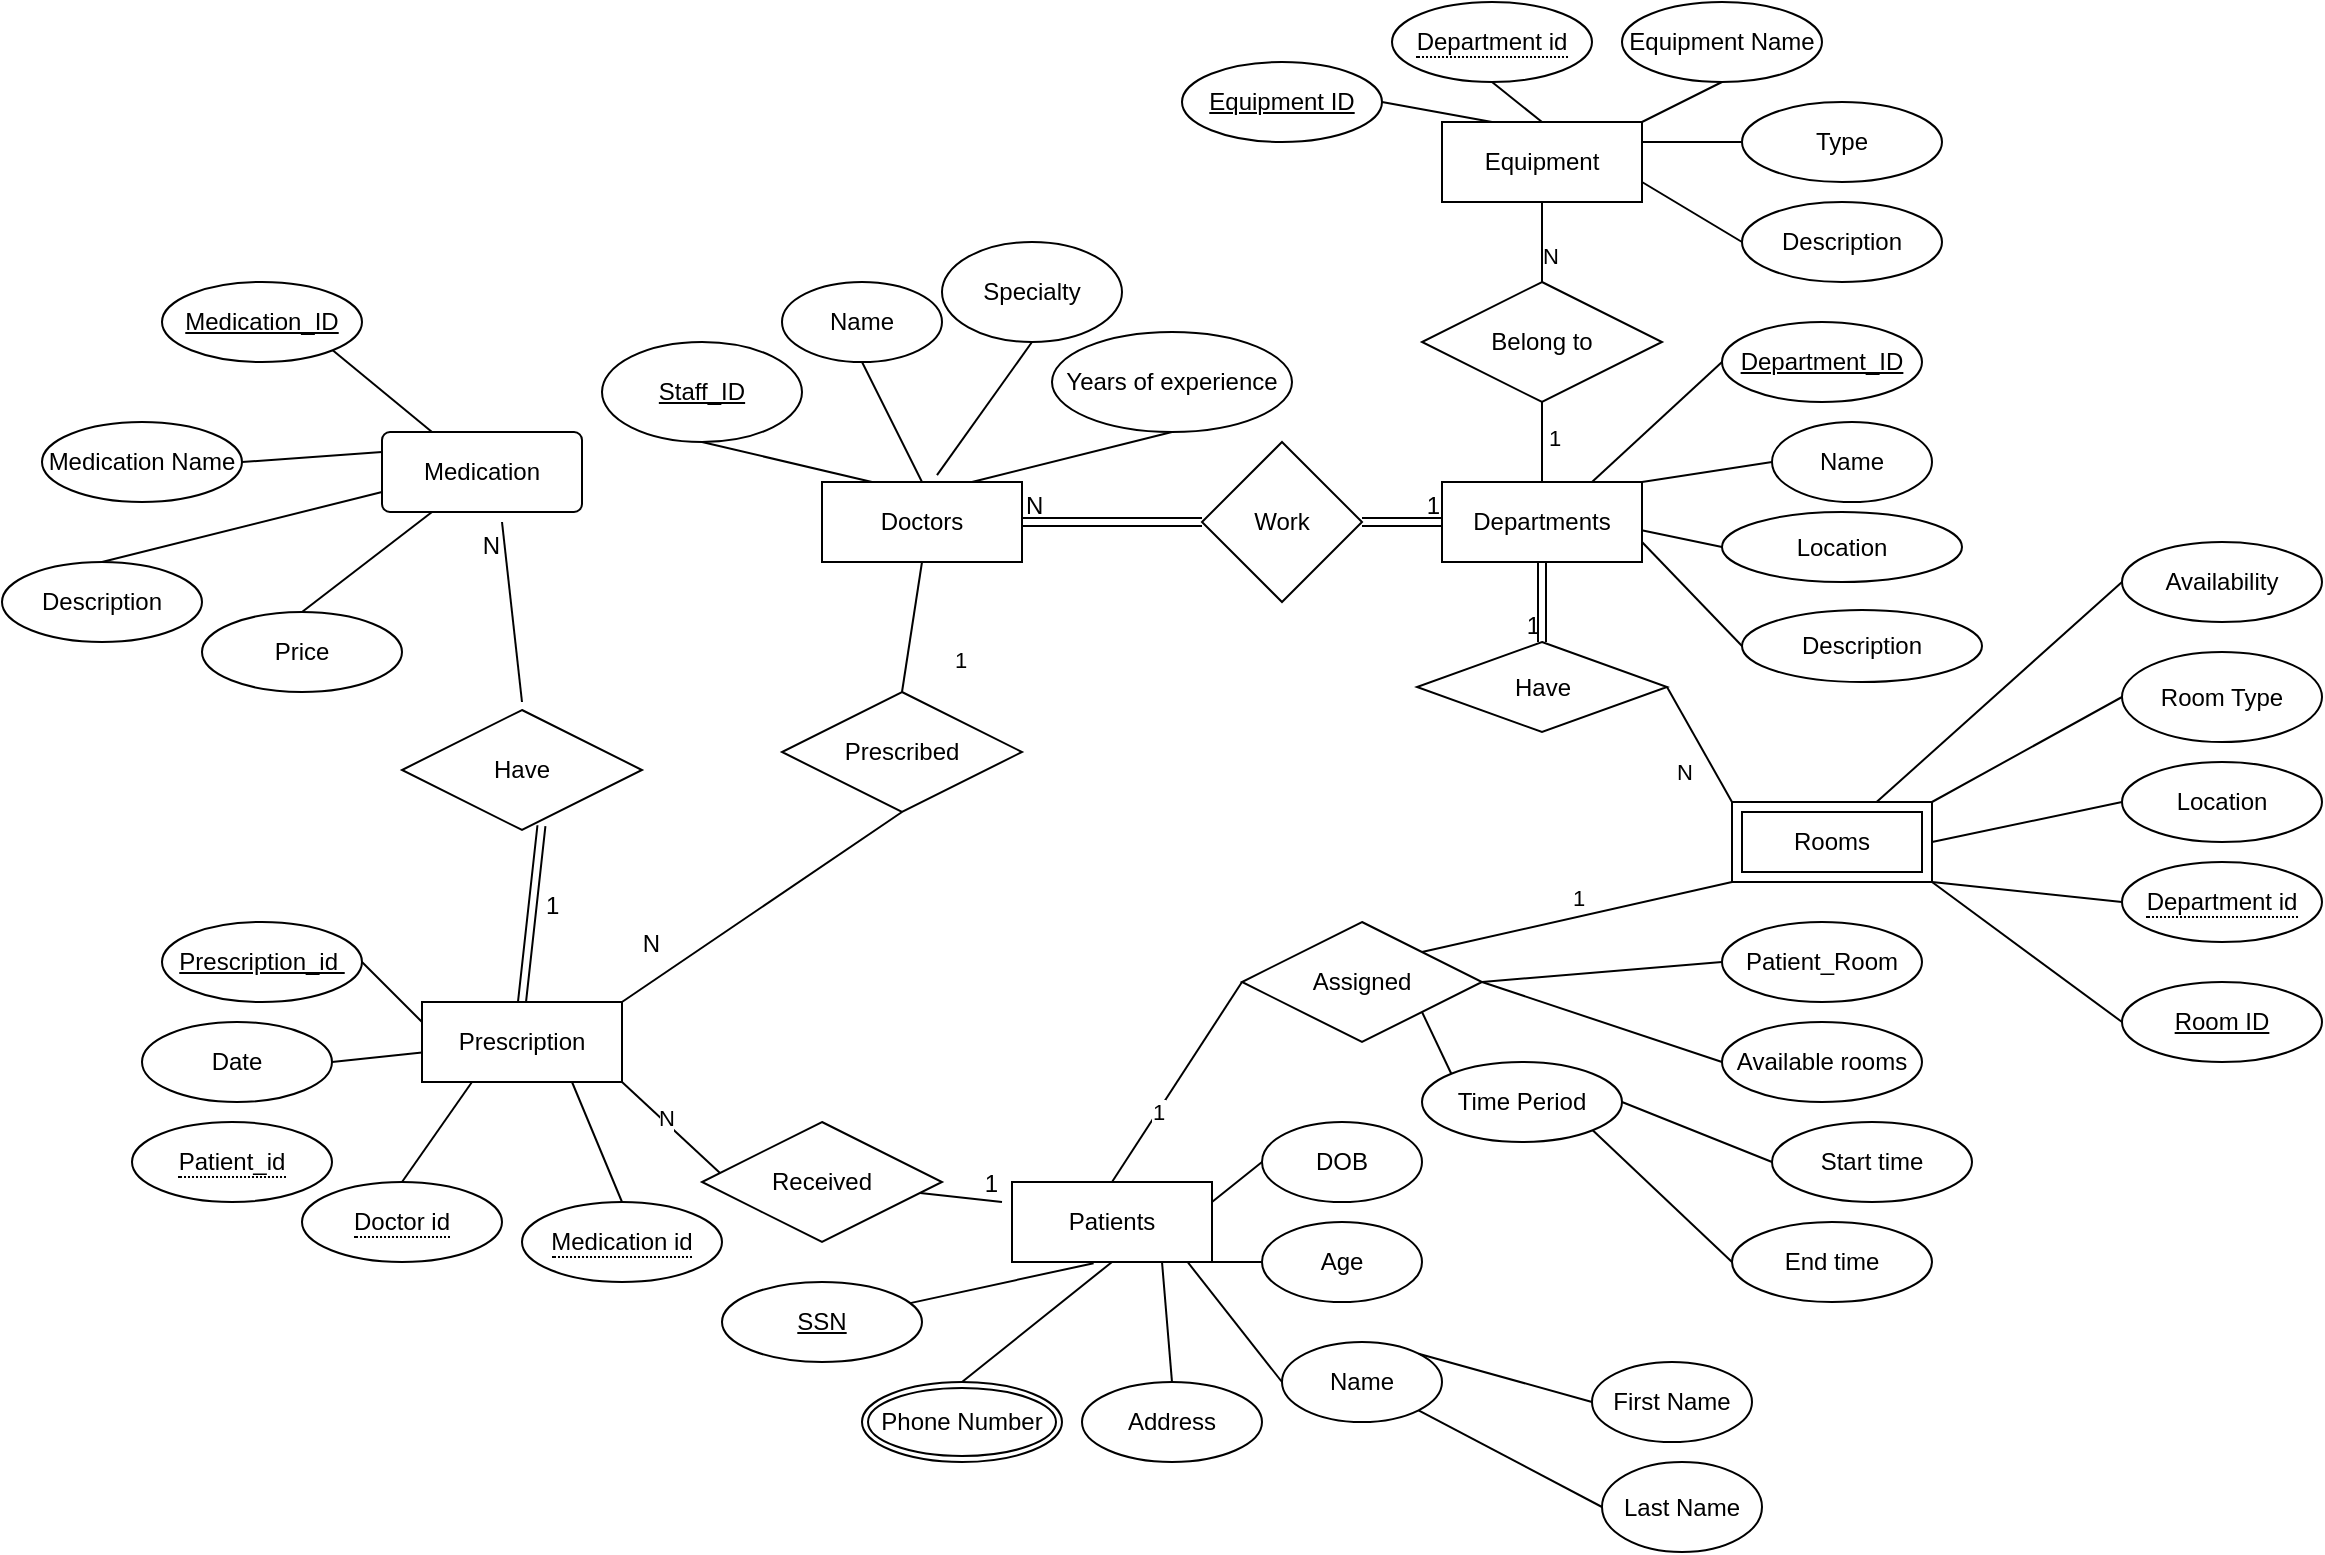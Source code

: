 <mxfile version="24.7.15">
  <diagram name="Page-1" id="lAYnDV3TWPrWhs4WG5Oa">
    <mxGraphModel dx="2280" dy="673" grid="1" gridSize="10" guides="1" tooltips="1" connect="1" arrows="1" fold="1" page="1" pageScale="1" pageWidth="1169" pageHeight="827" math="0" shadow="0">
      <root>
        <mxCell id="0" />
        <mxCell id="1" parent="0" />
        <mxCell id="o8hKFmGq3P5-GHASwoxO-2" value="&lt;u&gt;Staff_ID&lt;/u&gt;" style="ellipse;whiteSpace=wrap;html=1;" vertex="1" parent="1">
          <mxGeometry x="50" y="170" width="100" height="50" as="geometry" />
        </mxCell>
        <mxCell id="o8hKFmGq3P5-GHASwoxO-4" value="Name" style="ellipse;whiteSpace=wrap;html=1;" vertex="1" parent="1">
          <mxGeometry x="140" y="140" width="80" height="40" as="geometry" />
        </mxCell>
        <mxCell id="o8hKFmGq3P5-GHASwoxO-5" value="Specialty" style="ellipse;whiteSpace=wrap;html=1;" vertex="1" parent="1">
          <mxGeometry x="220" y="120" width="90" height="50" as="geometry" />
        </mxCell>
        <mxCell id="o8hKFmGq3P5-GHASwoxO-6" value="Years of experience" style="ellipse;whiteSpace=wrap;html=1;" vertex="1" parent="1">
          <mxGeometry x="275" y="165" width="120" height="50" as="geometry" />
        </mxCell>
        <mxCell id="o8hKFmGq3P5-GHASwoxO-11" value="" style="endArrow=none;html=1;rounded=0;exitX=0.5;exitY=1;exitDx=0;exitDy=0;entryX=0.75;entryY=0;entryDx=0;entryDy=0;" edge="1" parent="1" source="o8hKFmGq3P5-GHASwoxO-6" target="o8hKFmGq3P5-GHASwoxO-100">
          <mxGeometry width="50" height="50" relative="1" as="geometry">
            <mxPoint x="300" y="220" as="sourcePoint" />
            <mxPoint x="210" y="235" as="targetPoint" />
          </mxGeometry>
        </mxCell>
        <mxCell id="o8hKFmGq3P5-GHASwoxO-13" value="" style="endArrow=none;html=1;rounded=0;entryX=0.5;entryY=1;entryDx=0;entryDy=0;exitX=0.575;exitY=-0.086;exitDx=0;exitDy=0;exitPerimeter=0;" edge="1" parent="1" source="o8hKFmGq3P5-GHASwoxO-100" target="o8hKFmGq3P5-GHASwoxO-5">
          <mxGeometry width="50" height="50" relative="1" as="geometry">
            <mxPoint x="215" y="100" as="sourcePoint" />
            <mxPoint x="470" y="70" as="targetPoint" />
          </mxGeometry>
        </mxCell>
        <mxCell id="o8hKFmGq3P5-GHASwoxO-14" value="" style="endArrow=none;html=1;rounded=0;exitX=0.5;exitY=0;exitDx=0;exitDy=0;entryX=0.5;entryY=1;entryDx=0;entryDy=0;" edge="1" parent="1" source="o8hKFmGq3P5-GHASwoxO-100" target="o8hKFmGq3P5-GHASwoxO-4">
          <mxGeometry width="50" height="50" relative="1" as="geometry">
            <mxPoint x="310" y="190" as="sourcePoint" />
            <mxPoint x="170" y="150" as="targetPoint" />
          </mxGeometry>
        </mxCell>
        <mxCell id="o8hKFmGq3P5-GHASwoxO-15" value="" style="endArrow=none;html=1;rounded=0;entryX=0.25;entryY=0;entryDx=0;entryDy=0;exitX=0.5;exitY=1;exitDx=0;exitDy=0;" edge="1" parent="1" source="o8hKFmGq3P5-GHASwoxO-2" target="o8hKFmGq3P5-GHASwoxO-100">
          <mxGeometry width="50" height="50" relative="1" as="geometry">
            <mxPoint x="160" y="170" as="sourcePoint" />
            <mxPoint x="230" y="190" as="targetPoint" />
          </mxGeometry>
        </mxCell>
        <mxCell id="o8hKFmGq3P5-GHASwoxO-17" value="&lt;u&gt;Department_ID&lt;/u&gt;" style="ellipse;whiteSpace=wrap;html=1;" vertex="1" parent="1">
          <mxGeometry x="610" y="160" width="100" height="40" as="geometry" />
        </mxCell>
        <mxCell id="o8hKFmGq3P5-GHASwoxO-18" value="Description" style="ellipse;whiteSpace=wrap;html=1;" vertex="1" parent="1">
          <mxGeometry x="620" y="304" width="120" height="36" as="geometry" />
        </mxCell>
        <mxCell id="o8hKFmGq3P5-GHASwoxO-19" value="Location" style="ellipse;whiteSpace=wrap;html=1;" vertex="1" parent="1">
          <mxGeometry x="610" y="255" width="120" height="35" as="geometry" />
        </mxCell>
        <mxCell id="o8hKFmGq3P5-GHASwoxO-20" value="" style="endArrow=none;html=1;rounded=0;entryX=0.75;entryY=0;entryDx=0;entryDy=0;exitX=0;exitY=0.5;exitDx=0;exitDy=0;" edge="1" parent="1" source="o8hKFmGq3P5-GHASwoxO-17" target="o8hKFmGq3P5-GHASwoxO-101">
          <mxGeometry width="50" height="50" relative="1" as="geometry">
            <mxPoint x="630" y="130" as="sourcePoint" />
            <mxPoint x="550" y="220" as="targetPoint" />
          </mxGeometry>
        </mxCell>
        <mxCell id="o8hKFmGq3P5-GHASwoxO-21" value="" style="endArrow=none;html=1;rounded=0;entryX=0;entryY=0.5;entryDx=0;entryDy=0;exitX=1;exitY=0.5;exitDx=0;exitDy=0;" edge="1" parent="1" target="o8hKFmGq3P5-GHASwoxO-19">
          <mxGeometry width="50" height="50" relative="1" as="geometry">
            <mxPoint x="550" y="260" as="sourcePoint" />
            <mxPoint x="760" y="120" as="targetPoint" />
          </mxGeometry>
        </mxCell>
        <mxCell id="o8hKFmGq3P5-GHASwoxO-22" value="" style="endArrow=none;html=1;rounded=0;exitX=0;exitY=0.5;exitDx=0;exitDy=0;entryX=1;entryY=0.75;entryDx=0;entryDy=0;" edge="1" parent="1" source="o8hKFmGq3P5-GHASwoxO-18" target="o8hKFmGq3P5-GHASwoxO-101">
          <mxGeometry width="50" height="50" relative="1" as="geometry">
            <mxPoint x="630" y="260" as="sourcePoint" />
            <mxPoint x="550" y="300" as="targetPoint" />
          </mxGeometry>
        </mxCell>
        <mxCell id="o8hKFmGq3P5-GHASwoxO-33" value="&lt;u&gt;SSN&lt;/u&gt;" style="ellipse;whiteSpace=wrap;html=1;" vertex="1" parent="1">
          <mxGeometry x="110" y="640" width="100" height="40" as="geometry" />
        </mxCell>
        <mxCell id="o8hKFmGq3P5-GHASwoxO-35" value="Name" style="ellipse;whiteSpace=wrap;html=1;" vertex="1" parent="1">
          <mxGeometry x="390" y="670" width="80" height="40" as="geometry" />
        </mxCell>
        <mxCell id="o8hKFmGq3P5-GHASwoxO-36" value="Address" style="ellipse;whiteSpace=wrap;html=1;" vertex="1" parent="1">
          <mxGeometry x="290" y="690" width="90" height="40" as="geometry" />
        </mxCell>
        <mxCell id="o8hKFmGq3P5-GHASwoxO-37" value="" style="endArrow=none;html=1;rounded=0;exitX=0.5;exitY=0;exitDx=0;exitDy=0;entryX=0.5;entryY=1;entryDx=0;entryDy=0;" edge="1" parent="1" target="o8hKFmGq3P5-GHASwoxO-92" source="o8hKFmGq3P5-GHASwoxO-51">
          <mxGeometry width="50" height="50" relative="1" as="geometry">
            <mxPoint x="575" y="755" as="sourcePoint" />
            <mxPoint x="340" y="680" as="targetPoint" />
          </mxGeometry>
        </mxCell>
        <mxCell id="o8hKFmGq3P5-GHASwoxO-38" value="" style="endArrow=none;html=1;rounded=0;entryX=0;entryY=0.5;entryDx=0;entryDy=0;exitX=0.865;exitY=0.959;exitDx=0;exitDy=0;exitPerimeter=0;" edge="1" parent="1" source="o8hKFmGq3P5-GHASwoxO-92" target="o8hKFmGq3P5-GHASwoxO-35">
          <mxGeometry width="50" height="50" relative="1" as="geometry">
            <mxPoint x="410.0" y="735" as="sourcePoint" />
            <mxPoint x="625" y="640" as="targetPoint" />
          </mxGeometry>
        </mxCell>
        <mxCell id="o8hKFmGq3P5-GHASwoxO-39" value="" style="endArrow=none;html=1;rounded=0;entryX=0.5;entryY=0;entryDx=0;entryDy=0;exitX=0.75;exitY=1;exitDx=0;exitDy=0;" edge="1" parent="1" source="o8hKFmGq3P5-GHASwoxO-92" target="o8hKFmGq3P5-GHASwoxO-36">
          <mxGeometry width="50" height="50" relative="1" as="geometry">
            <mxPoint x="407.48" y="742.1" as="sourcePoint" />
            <mxPoint x="615" y="650" as="targetPoint" />
          </mxGeometry>
        </mxCell>
        <mxCell id="o8hKFmGq3P5-GHASwoxO-41" value="" style="endArrow=none;html=1;rounded=0;exitX=0.408;exitY=1.015;exitDx=0;exitDy=0;exitPerimeter=0;" edge="1" parent="1" source="o8hKFmGq3P5-GHASwoxO-92" target="o8hKFmGq3P5-GHASwoxO-33">
          <mxGeometry width="50" height="50" relative="1" as="geometry">
            <mxPoint x="320" y="575" as="sourcePoint" />
            <mxPoint x="360" y="625" as="targetPoint" />
          </mxGeometry>
        </mxCell>
        <mxCell id="o8hKFmGq3P5-GHASwoxO-42" value="First Name" style="ellipse;whiteSpace=wrap;html=1;" vertex="1" parent="1">
          <mxGeometry x="545" y="680" width="80" height="40" as="geometry" />
        </mxCell>
        <mxCell id="o8hKFmGq3P5-GHASwoxO-44" value="Last Name" style="ellipse;whiteSpace=wrap;html=1;" vertex="1" parent="1">
          <mxGeometry x="550" y="730" width="80" height="45" as="geometry" />
        </mxCell>
        <mxCell id="o8hKFmGq3P5-GHASwoxO-46" value="" style="endArrow=none;html=1;rounded=0;exitX=1;exitY=0;exitDx=0;exitDy=0;entryX=0;entryY=0.5;entryDx=0;entryDy=0;" edge="1" parent="1" source="o8hKFmGq3P5-GHASwoxO-35" target="o8hKFmGq3P5-GHASwoxO-42">
          <mxGeometry width="50" height="50" relative="1" as="geometry">
            <mxPoint x="615" y="630" as="sourcePoint" />
            <mxPoint x="665" y="580" as="targetPoint" />
          </mxGeometry>
        </mxCell>
        <mxCell id="o8hKFmGq3P5-GHASwoxO-47" value="" style="endArrow=none;html=1;rounded=0;exitX=1;exitY=1;exitDx=0;exitDy=0;entryX=0;entryY=0.5;entryDx=0;entryDy=0;" edge="1" parent="1" source="o8hKFmGq3P5-GHASwoxO-35" target="o8hKFmGq3P5-GHASwoxO-44">
          <mxGeometry width="50" height="50" relative="1" as="geometry">
            <mxPoint x="625" y="660" as="sourcePoint" />
            <mxPoint x="675" y="610" as="targetPoint" />
          </mxGeometry>
        </mxCell>
        <mxCell id="o8hKFmGq3P5-GHASwoxO-51" value="Phone Number" style="ellipse;shape=doubleEllipse;margin=3;whiteSpace=wrap;html=1;align=center;" vertex="1" parent="1">
          <mxGeometry x="180" y="690" width="100" height="40" as="geometry" />
        </mxCell>
        <mxCell id="o8hKFmGq3P5-GHASwoxO-52" value="Age" style="ellipse;whiteSpace=wrap;html=1;align=center;" vertex="1" parent="1">
          <mxGeometry x="380" y="610" width="80" height="40" as="geometry" />
        </mxCell>
        <mxCell id="o8hKFmGq3P5-GHASwoxO-53" value="DOB" style="ellipse;whiteSpace=wrap;html=1;align=center;" vertex="1" parent="1">
          <mxGeometry x="380" y="560" width="80" height="40" as="geometry" />
        </mxCell>
        <mxCell id="o8hKFmGq3P5-GHASwoxO-54" value="" style="endArrow=none;html=1;rounded=0;entryX=0;entryY=0.5;entryDx=0;entryDy=0;exitX=1;exitY=0.25;exitDx=0;exitDy=0;" edge="1" parent="1" source="o8hKFmGq3P5-GHASwoxO-92" target="o8hKFmGq3P5-GHASwoxO-53">
          <mxGeometry width="50" height="50" relative="1" as="geometry">
            <mxPoint x="400.97" y="719.977" as="sourcePoint" />
            <mxPoint x="505" y="610" as="targetPoint" />
          </mxGeometry>
        </mxCell>
        <mxCell id="o8hKFmGq3P5-GHASwoxO-55" value="" style="endArrow=none;html=1;rounded=0;entryX=0;entryY=0.5;entryDx=0;entryDy=0;exitX=1;exitY=1;exitDx=0;exitDy=0;" edge="1" parent="1" source="o8hKFmGq3P5-GHASwoxO-92" target="o8hKFmGq3P5-GHASwoxO-52">
          <mxGeometry width="50" height="50" relative="1" as="geometry">
            <mxPoint x="360" y="630" as="sourcePoint" />
            <mxPoint x="405" y="600" as="targetPoint" />
          </mxGeometry>
        </mxCell>
        <mxCell id="o8hKFmGq3P5-GHASwoxO-56" value="Medication" style="rounded=1;arcSize=10;whiteSpace=wrap;html=1;align=center;" vertex="1" parent="1">
          <mxGeometry x="-60" y="215" width="100" height="40" as="geometry" />
        </mxCell>
        <mxCell id="o8hKFmGq3P5-GHASwoxO-60" value="Medication_ID" style="ellipse;whiteSpace=wrap;html=1;align=center;fontStyle=4;" vertex="1" parent="1">
          <mxGeometry x="-170" y="140" width="100" height="40" as="geometry" />
        </mxCell>
        <mxCell id="o8hKFmGq3P5-GHASwoxO-62" value="Medication Name" style="ellipse;whiteSpace=wrap;html=1;align=center;" vertex="1" parent="1">
          <mxGeometry x="-230" y="210" width="100" height="40" as="geometry" />
        </mxCell>
        <mxCell id="o8hKFmGq3P5-GHASwoxO-63" value="Description" style="ellipse;whiteSpace=wrap;html=1;align=center;" vertex="1" parent="1">
          <mxGeometry x="-250" y="280" width="100" height="40" as="geometry" />
        </mxCell>
        <mxCell id="o8hKFmGq3P5-GHASwoxO-64" value="Price" style="ellipse;whiteSpace=wrap;html=1;align=center;" vertex="1" parent="1">
          <mxGeometry x="-150" y="305" width="100" height="40" as="geometry" />
        </mxCell>
        <mxCell id="o8hKFmGq3P5-GHASwoxO-66" value="" style="endArrow=none;html=1;rounded=0;entryX=0;entryY=0.25;entryDx=0;entryDy=0;exitX=1;exitY=0.5;exitDx=0;exitDy=0;" edge="1" parent="1" source="o8hKFmGq3P5-GHASwoxO-62" target="o8hKFmGq3P5-GHASwoxO-56">
          <mxGeometry relative="1" as="geometry">
            <mxPoint x="-210" y="255" as="sourcePoint" />
            <mxPoint x="-155.355" y="270.858" as="targetPoint" />
          </mxGeometry>
        </mxCell>
        <mxCell id="o8hKFmGq3P5-GHASwoxO-67" value="" style="endArrow=none;html=1;rounded=0;exitX=0.5;exitY=0;exitDx=0;exitDy=0;entryX=0;entryY=0.75;entryDx=0;entryDy=0;" edge="1" parent="1" source="o8hKFmGq3P5-GHASwoxO-63" target="o8hKFmGq3P5-GHASwoxO-56">
          <mxGeometry relative="1" as="geometry">
            <mxPoint x="-320" y="305" as="sourcePoint" />
            <mxPoint x="-155.355" y="299.142" as="targetPoint" />
          </mxGeometry>
        </mxCell>
        <mxCell id="o8hKFmGq3P5-GHASwoxO-68" value="" style="endArrow=none;html=1;rounded=0;exitX=0.5;exitY=0;exitDx=0;exitDy=0;entryX=0.25;entryY=1;entryDx=0;entryDy=0;" edge="1" parent="1" source="o8hKFmGq3P5-GHASwoxO-64" target="o8hKFmGq3P5-GHASwoxO-56">
          <mxGeometry relative="1" as="geometry">
            <mxPoint x="-230" y="355" as="sourcePoint" />
            <mxPoint x="-120" y="305" as="targetPoint" />
          </mxGeometry>
        </mxCell>
        <mxCell id="o8hKFmGq3P5-GHASwoxO-69" value="" style="endArrow=none;html=1;rounded=0;entryX=0.25;entryY=0;entryDx=0;entryDy=0;exitX=1;exitY=1;exitDx=0;exitDy=0;" edge="1" parent="1" source="o8hKFmGq3P5-GHASwoxO-60" target="o8hKFmGq3P5-GHASwoxO-56">
          <mxGeometry relative="1" as="geometry">
            <mxPoint x="-70" y="155" as="sourcePoint" />
            <mxPoint x="90" y="155" as="targetPoint" />
          </mxGeometry>
        </mxCell>
        <mxCell id="o8hKFmGq3P5-GHASwoxO-71" value="Prescription" style="whiteSpace=wrap;html=1;align=center;" vertex="1" parent="1">
          <mxGeometry x="-40" y="500" width="100" height="40" as="geometry" />
        </mxCell>
        <mxCell id="o8hKFmGq3P5-GHASwoxO-73" value="&lt;u&gt;Prescription_id&amp;nbsp;&lt;/u&gt;" style="ellipse;whiteSpace=wrap;html=1;align=center;" vertex="1" parent="1">
          <mxGeometry x="-170" y="460" width="100" height="40" as="geometry" />
        </mxCell>
        <mxCell id="o8hKFmGq3P5-GHASwoxO-76" value="Date" style="ellipse;whiteSpace=wrap;html=1;align=center;" vertex="1" parent="1">
          <mxGeometry x="-180" y="510" width="95" height="40" as="geometry" />
        </mxCell>
        <mxCell id="o8hKFmGq3P5-GHASwoxO-80" value="" style="endArrow=none;html=1;rounded=0;entryX=0.25;entryY=1;entryDx=0;entryDy=0;exitX=0.5;exitY=0;exitDx=0;exitDy=0;" edge="1" parent="1" source="o8hKFmGq3P5-GHASwoxO-182" target="o8hKFmGq3P5-GHASwoxO-71">
          <mxGeometry relative="1" as="geometry">
            <mxPoint x="-90.0" y="630" as="sourcePoint" />
            <mxPoint x="-90" y="560" as="targetPoint" />
          </mxGeometry>
        </mxCell>
        <mxCell id="o8hKFmGq3P5-GHASwoxO-82" value="" style="endArrow=none;html=1;rounded=0;exitX=1;exitY=0.5;exitDx=0;exitDy=0;" edge="1" parent="1" source="o8hKFmGq3P5-GHASwoxO-76" target="o8hKFmGq3P5-GHASwoxO-71">
          <mxGeometry relative="1" as="geometry">
            <mxPoint x="-170" y="550" as="sourcePoint" />
            <mxPoint x="-120" y="620" as="targetPoint" />
          </mxGeometry>
        </mxCell>
        <mxCell id="o8hKFmGq3P5-GHASwoxO-83" value="" style="endArrow=none;html=1;rounded=0;exitX=0.75;exitY=1;exitDx=0;exitDy=0;entryX=0.5;entryY=0;entryDx=0;entryDy=0;" edge="1" parent="1" source="o8hKFmGq3P5-GHASwoxO-71" target="o8hKFmGq3P5-GHASwoxO-184">
          <mxGeometry relative="1" as="geometry">
            <mxPoint x="40" y="660" as="sourcePoint" />
            <mxPoint x="10" y="630" as="targetPoint" />
          </mxGeometry>
        </mxCell>
        <mxCell id="o8hKFmGq3P5-GHASwoxO-85" value="" style="endArrow=none;html=1;rounded=0;entryX=0;entryY=0.25;entryDx=0;entryDy=0;exitX=1;exitY=0.5;exitDx=0;exitDy=0;" edge="1" parent="1" source="o8hKFmGq3P5-GHASwoxO-73" target="o8hKFmGq3P5-GHASwoxO-71">
          <mxGeometry relative="1" as="geometry">
            <mxPoint x="14" y="549" as="sourcePoint" />
            <mxPoint x="-20" y="620" as="targetPoint" />
          </mxGeometry>
        </mxCell>
        <mxCell id="o8hKFmGq3P5-GHASwoxO-86" value="" style="shape=link;html=1;rounded=0;" edge="1" parent="1" source="o8hKFmGq3P5-GHASwoxO-23">
          <mxGeometry relative="1" as="geometry">
            <mxPoint x="310" y="260" as="sourcePoint" />
            <mxPoint x="470" y="260" as="targetPoint" />
          </mxGeometry>
        </mxCell>
        <mxCell id="o8hKFmGq3P5-GHASwoxO-88" value="1" style="resizable=0;html=1;whiteSpace=wrap;align=right;verticalAlign=bottom;" connectable="0" vertex="1" parent="o8hKFmGq3P5-GHASwoxO-86">
          <mxGeometry x="1" relative="1" as="geometry" />
        </mxCell>
        <mxCell id="o8hKFmGq3P5-GHASwoxO-89" value="" style="shape=link;html=1;rounded=0;exitX=1;exitY=0.5;exitDx=0;exitDy=0;" edge="1" parent="1" source="o8hKFmGq3P5-GHASwoxO-100" target="o8hKFmGq3P5-GHASwoxO-23">
          <mxGeometry relative="1" as="geometry">
            <mxPoint x="310" y="260" as="sourcePoint" />
            <mxPoint x="470" y="260" as="targetPoint" />
          </mxGeometry>
        </mxCell>
        <mxCell id="o8hKFmGq3P5-GHASwoxO-90" value="N" style="resizable=0;html=1;whiteSpace=wrap;align=left;verticalAlign=bottom;" connectable="0" vertex="1" parent="o8hKFmGq3P5-GHASwoxO-89">
          <mxGeometry x="-1" relative="1" as="geometry" />
        </mxCell>
        <mxCell id="o8hKFmGq3P5-GHASwoxO-23" value="Work" style="rhombus;whiteSpace=wrap;html=1;" vertex="1" parent="1">
          <mxGeometry x="350" y="220" width="80" height="80" as="geometry" />
        </mxCell>
        <mxCell id="o8hKFmGq3P5-GHASwoxO-92" value="Patients" style="whiteSpace=wrap;html=1;align=center;" vertex="1" parent="1">
          <mxGeometry x="255" y="590" width="100" height="40" as="geometry" />
        </mxCell>
        <mxCell id="o8hKFmGq3P5-GHASwoxO-94" value="" style="endArrow=none;html=1;rounded=0;" edge="1" parent="1" source="o8hKFmGq3P5-GHASwoxO-96">
          <mxGeometry relative="1" as="geometry">
            <mxPoint x="60" y="540" as="sourcePoint" />
            <mxPoint x="250" y="600" as="targetPoint" />
          </mxGeometry>
        </mxCell>
        <mxCell id="o8hKFmGq3P5-GHASwoxO-95" value="1" style="resizable=0;html=1;whiteSpace=wrap;align=right;verticalAlign=bottom;" connectable="0" vertex="1" parent="o8hKFmGq3P5-GHASwoxO-94">
          <mxGeometry x="1" relative="1" as="geometry" />
        </mxCell>
        <mxCell id="o8hKFmGq3P5-GHASwoxO-97" value="" style="endArrow=none;html=1;rounded=0;entryX=0;entryY=1;entryDx=0;entryDy=0;" edge="1" parent="1" target="o8hKFmGq3P5-GHASwoxO-96">
          <mxGeometry relative="1" as="geometry">
            <mxPoint x="60" y="540" as="sourcePoint" />
            <mxPoint x="255" y="630" as="targetPoint" />
          </mxGeometry>
        </mxCell>
        <mxCell id="o8hKFmGq3P5-GHASwoxO-99" value="N" style="edgeLabel;html=1;align=center;verticalAlign=middle;resizable=0;points=[];" vertex="1" connectable="0" parent="o8hKFmGq3P5-GHASwoxO-97">
          <mxGeometry x="-0.409" y="2" relative="1" as="geometry">
            <mxPoint as="offset" />
          </mxGeometry>
        </mxCell>
        <mxCell id="o8hKFmGq3P5-GHASwoxO-96" value="Received" style="shape=rhombus;perimeter=rhombusPerimeter;whiteSpace=wrap;html=1;align=center;" vertex="1" parent="1">
          <mxGeometry x="100" y="560" width="120" height="60" as="geometry" />
        </mxCell>
        <mxCell id="o8hKFmGq3P5-GHASwoxO-100" value="Doctors" style="whiteSpace=wrap;html=1;align=center;" vertex="1" parent="1">
          <mxGeometry x="160" y="240" width="100" height="40" as="geometry" />
        </mxCell>
        <mxCell id="o8hKFmGq3P5-GHASwoxO-101" value="Departments" style="whiteSpace=wrap;html=1;align=center;" vertex="1" parent="1">
          <mxGeometry x="470" y="240" width="100" height="40" as="geometry" />
        </mxCell>
        <mxCell id="o8hKFmGq3P5-GHASwoxO-104" value="" style="endArrow=none;html=1;rounded=0;entryX=1;entryY=0;entryDx=0;entryDy=0;exitX=0.5;exitY=1;exitDx=0;exitDy=0;" edge="1" parent="1" source="o8hKFmGq3P5-GHASwoxO-107" target="o8hKFmGq3P5-GHASwoxO-71">
          <mxGeometry relative="1" as="geometry">
            <mxPoint x="160" y="280" as="sourcePoint" />
            <mxPoint x="320" y="280" as="targetPoint" />
          </mxGeometry>
        </mxCell>
        <mxCell id="o8hKFmGq3P5-GHASwoxO-105" value="N" style="resizable=0;html=1;whiteSpace=wrap;align=right;verticalAlign=bottom;" connectable="0" vertex="1" parent="o8hKFmGq3P5-GHASwoxO-104">
          <mxGeometry x="1" relative="1" as="geometry">
            <mxPoint x="20" y="-20" as="offset" />
          </mxGeometry>
        </mxCell>
        <mxCell id="o8hKFmGq3P5-GHASwoxO-108" value="" style="endArrow=none;html=1;rounded=0;entryX=0.5;entryY=0;entryDx=0;entryDy=0;exitX=0.5;exitY=1;exitDx=0;exitDy=0;" edge="1" parent="1" source="o8hKFmGq3P5-GHASwoxO-100" target="o8hKFmGq3P5-GHASwoxO-107">
          <mxGeometry relative="1" as="geometry">
            <mxPoint x="160" y="280" as="sourcePoint" />
            <mxPoint x="43" y="502" as="targetPoint" />
          </mxGeometry>
        </mxCell>
        <mxCell id="o8hKFmGq3P5-GHASwoxO-110" value="1" style="edgeLabel;html=1;align=center;verticalAlign=middle;resizable=0;points=[];" vertex="1" connectable="0" parent="o8hKFmGq3P5-GHASwoxO-108">
          <mxGeometry x="-0.887" y="2" relative="1" as="geometry">
            <mxPoint x="17" y="45" as="offset" />
          </mxGeometry>
        </mxCell>
        <mxCell id="o8hKFmGq3P5-GHASwoxO-107" value="Prescribed" style="shape=rhombus;perimeter=rhombusPerimeter;whiteSpace=wrap;html=1;align=center;" vertex="1" parent="1">
          <mxGeometry x="140" y="345" width="120" height="60" as="geometry" />
        </mxCell>
        <mxCell id="o8hKFmGq3P5-GHASwoxO-115" value="" style="shape=link;html=1;rounded=0;entryX=0.581;entryY=0.964;entryDx=0;entryDy=0;entryPerimeter=0;exitX=0.5;exitY=0;exitDx=0;exitDy=0;" edge="1" parent="1" source="o8hKFmGq3P5-GHASwoxO-71" target="o8hKFmGq3P5-GHASwoxO-111">
          <mxGeometry relative="1" as="geometry">
            <mxPoint x="10" y="500" as="sourcePoint" />
            <mxPoint x="-2" y="254" as="targetPoint" />
          </mxGeometry>
        </mxCell>
        <mxCell id="o8hKFmGq3P5-GHASwoxO-116" value="1" style="resizable=0;html=1;whiteSpace=wrap;align=left;verticalAlign=bottom;" connectable="0" vertex="1" parent="o8hKFmGq3P5-GHASwoxO-115">
          <mxGeometry x="-1" relative="1" as="geometry">
            <mxPoint x="10" y="-40" as="offset" />
          </mxGeometry>
        </mxCell>
        <mxCell id="o8hKFmGq3P5-GHASwoxO-111" value="Have" style="shape=rhombus;perimeter=rhombusPerimeter;whiteSpace=wrap;html=1;align=center;" vertex="1" parent="1">
          <mxGeometry x="-50" y="354" width="120" height="60" as="geometry" />
        </mxCell>
        <mxCell id="o8hKFmGq3P5-GHASwoxO-120" value="Room ID" style="ellipse;whiteSpace=wrap;html=1;align=center;fontStyle=4;" vertex="1" parent="1">
          <mxGeometry x="810" y="490" width="100" height="40" as="geometry" />
        </mxCell>
        <mxCell id="o8hKFmGq3P5-GHASwoxO-121" value="" style="endArrow=none;html=1;rounded=0;exitX=1;exitY=0;exitDx=0;exitDy=0;entryX=0;entryY=0.5;entryDx=0;entryDy=0;" edge="1" parent="1" source="o8hKFmGq3P5-GHASwoxO-172" target="o8hKFmGq3P5-GHASwoxO-124">
          <mxGeometry relative="1" as="geometry">
            <mxPoint x="715" y="390" as="sourcePoint" />
            <mxPoint x="790.0" y="390" as="targetPoint" />
          </mxGeometry>
        </mxCell>
        <mxCell id="o8hKFmGq3P5-GHASwoxO-122" value="" style="endArrow=none;html=1;rounded=0;exitX=1;exitY=1;exitDx=0;exitDy=0;entryX=0;entryY=0.5;entryDx=0;entryDy=0;" edge="1" parent="1" source="o8hKFmGq3P5-GHASwoxO-172" target="o8hKFmGq3P5-GHASwoxO-120">
          <mxGeometry relative="1" as="geometry">
            <mxPoint x="715" y="430" as="sourcePoint" />
            <mxPoint x="870" y="270" as="targetPoint" />
          </mxGeometry>
        </mxCell>
        <mxCell id="o8hKFmGq3P5-GHASwoxO-124" value="Room Type" style="ellipse;whiteSpace=wrap;html=1;align=center;" vertex="1" parent="1">
          <mxGeometry x="810" y="325" width="100" height="45" as="geometry" />
        </mxCell>
        <mxCell id="o8hKFmGq3P5-GHASwoxO-125" value="" style="endArrow=none;html=1;rounded=0;exitX=1;exitY=0.5;exitDx=0;exitDy=0;entryX=0;entryY=0.5;entryDx=0;entryDy=0;" edge="1" parent="1" source="o8hKFmGq3P5-GHASwoxO-172" target="o8hKFmGq3P5-GHASwoxO-126">
          <mxGeometry relative="1" as="geometry">
            <mxPoint x="875.355" y="404.142" as="sourcePoint" />
            <mxPoint x="970" y="440" as="targetPoint" />
          </mxGeometry>
        </mxCell>
        <mxCell id="o8hKFmGq3P5-GHASwoxO-126" value="Location" style="ellipse;whiteSpace=wrap;html=1;align=center;" vertex="1" parent="1">
          <mxGeometry x="810" y="380" width="100" height="40" as="geometry" />
        </mxCell>
        <mxCell id="o8hKFmGq3P5-GHASwoxO-127" value="Have" style="shape=rhombus;perimeter=rhombusPerimeter;whiteSpace=wrap;html=1;align=center;" vertex="1" parent="1">
          <mxGeometry x="457.5" y="320" width="125" height="45" as="geometry" />
        </mxCell>
        <mxCell id="o8hKFmGq3P5-GHASwoxO-128" value="" style="endArrow=none;html=1;rounded=0;exitX=1;exitY=0.5;exitDx=0;exitDy=0;entryX=0;entryY=0;entryDx=0;entryDy=0;" edge="1" parent="1" source="o8hKFmGq3P5-GHASwoxO-127" target="o8hKFmGq3P5-GHASwoxO-172">
          <mxGeometry relative="1" as="geometry">
            <mxPoint x="680" y="300" as="sourcePoint" />
            <mxPoint x="615" y="410" as="targetPoint" />
          </mxGeometry>
        </mxCell>
        <mxCell id="o8hKFmGq3P5-GHASwoxO-134" value="&lt;div&gt;N&lt;/div&gt;" style="edgeLabel;html=1;align=center;verticalAlign=middle;resizable=0;points=[];" vertex="1" connectable="0" parent="o8hKFmGq3P5-GHASwoxO-128">
          <mxGeometry x="0.135" y="-3" relative="1" as="geometry">
            <mxPoint x="-8" y="8" as="offset" />
          </mxGeometry>
        </mxCell>
        <mxCell id="o8hKFmGq3P5-GHASwoxO-132" value="" style="shape=link;html=1;rounded=0;entryX=0.5;entryY=0;entryDx=0;entryDy=0;" edge="1" parent="1" source="o8hKFmGq3P5-GHASwoxO-101" target="o8hKFmGq3P5-GHASwoxO-127">
          <mxGeometry relative="1" as="geometry">
            <mxPoint x="310" y="350" as="sourcePoint" />
            <mxPoint x="470" y="350" as="targetPoint" />
          </mxGeometry>
        </mxCell>
        <mxCell id="o8hKFmGq3P5-GHASwoxO-133" value="1" style="resizable=0;html=1;whiteSpace=wrap;align=right;verticalAlign=bottom;" connectable="0" vertex="1" parent="o8hKFmGq3P5-GHASwoxO-132">
          <mxGeometry x="1" relative="1" as="geometry" />
        </mxCell>
        <mxCell id="o8hKFmGq3P5-GHASwoxO-135" value="Assigned" style="shape=rhombus;perimeter=rhombusPerimeter;whiteSpace=wrap;html=1;align=center;" vertex="1" parent="1">
          <mxGeometry x="370" y="460" width="120" height="60" as="geometry" />
        </mxCell>
        <mxCell id="o8hKFmGq3P5-GHASwoxO-136" value="" style="endArrow=none;html=1;rounded=0;exitX=0.5;exitY=0;exitDx=0;exitDy=0;entryX=0;entryY=0.5;entryDx=0;entryDy=0;" edge="1" parent="1" source="o8hKFmGq3P5-GHASwoxO-92" target="o8hKFmGq3P5-GHASwoxO-135">
          <mxGeometry relative="1" as="geometry">
            <mxPoint x="220" y="500" as="sourcePoint" />
            <mxPoint x="380" y="500" as="targetPoint" />
          </mxGeometry>
        </mxCell>
        <mxCell id="o8hKFmGq3P5-GHASwoxO-143" value="1" style="edgeLabel;html=1;align=center;verticalAlign=middle;resizable=0;points=[];" vertex="1" connectable="0" parent="o8hKFmGq3P5-GHASwoxO-136">
          <mxGeometry x="-0.291" y="-1" relative="1" as="geometry">
            <mxPoint x="-1" as="offset" />
          </mxGeometry>
        </mxCell>
        <mxCell id="o8hKFmGq3P5-GHASwoxO-137" value="" style="endArrow=none;html=1;rounded=0;exitX=1;exitY=0;exitDx=0;exitDy=0;entryX=0;entryY=1;entryDx=0;entryDy=0;" edge="1" parent="1" source="o8hKFmGq3P5-GHASwoxO-135" target="o8hKFmGq3P5-GHASwoxO-172">
          <mxGeometry relative="1" as="geometry">
            <mxPoint x="470" y="430" as="sourcePoint" />
            <mxPoint x="630" y="430" as="targetPoint" />
          </mxGeometry>
        </mxCell>
        <mxCell id="o8hKFmGq3P5-GHASwoxO-144" value="1" style="edgeLabel;html=1;align=center;verticalAlign=middle;resizable=0;points=[];" vertex="1" connectable="0" parent="o8hKFmGq3P5-GHASwoxO-137">
          <mxGeometry x="0.552" y="-1" relative="1" as="geometry">
            <mxPoint x="-43" y="-1" as="offset" />
          </mxGeometry>
        </mxCell>
        <mxCell id="o8hKFmGq3P5-GHASwoxO-138" value="Available rooms" style="ellipse;whiteSpace=wrap;html=1;align=center;" vertex="1" parent="1">
          <mxGeometry x="610" y="510" width="100" height="40" as="geometry" />
        </mxCell>
        <mxCell id="o8hKFmGq3P5-GHASwoxO-139" value="Patient_Room" style="ellipse;whiteSpace=wrap;html=1;align=center;" vertex="1" parent="1">
          <mxGeometry x="610" y="460" width="100" height="40" as="geometry" />
        </mxCell>
        <mxCell id="o8hKFmGq3P5-GHASwoxO-140" value="Time Period" style="ellipse;whiteSpace=wrap;html=1;align=center;" vertex="1" parent="1">
          <mxGeometry x="460" y="530" width="100" height="40" as="geometry" />
        </mxCell>
        <mxCell id="o8hKFmGq3P5-GHASwoxO-141" value="" style="endArrow=none;html=1;rounded=0;entryX=1;entryY=0.5;entryDx=0;entryDy=0;exitX=0;exitY=0.5;exitDx=0;exitDy=0;" edge="1" parent="1" source="o8hKFmGq3P5-GHASwoxO-138" target="o8hKFmGq3P5-GHASwoxO-135">
          <mxGeometry relative="1" as="geometry">
            <mxPoint x="680" y="510" as="sourcePoint" />
            <mxPoint x="560" y="390" as="targetPoint" />
          </mxGeometry>
        </mxCell>
        <mxCell id="o8hKFmGq3P5-GHASwoxO-145" value="" style="endArrow=none;html=1;rounded=0;exitX=0;exitY=0;exitDx=0;exitDy=0;entryX=1;entryY=1;entryDx=0;entryDy=0;" edge="1" parent="1" source="o8hKFmGq3P5-GHASwoxO-140" target="o8hKFmGq3P5-GHASwoxO-135">
          <mxGeometry relative="1" as="geometry">
            <mxPoint x="220" y="500" as="sourcePoint" />
            <mxPoint x="380" y="500" as="targetPoint" />
          </mxGeometry>
        </mxCell>
        <mxCell id="o8hKFmGq3P5-GHASwoxO-148" value="" style="endArrow=none;html=1;rounded=0;entryX=1;entryY=0.5;entryDx=0;entryDy=0;exitX=0;exitY=0.5;exitDx=0;exitDy=0;" edge="1" parent="1" source="o8hKFmGq3P5-GHASwoxO-139" target="o8hKFmGq3P5-GHASwoxO-135">
          <mxGeometry relative="1" as="geometry">
            <mxPoint x="590" y="570" as="sourcePoint" />
            <mxPoint x="510" y="510" as="targetPoint" />
          </mxGeometry>
        </mxCell>
        <mxCell id="o8hKFmGq3P5-GHASwoxO-149" value="Start time" style="ellipse;whiteSpace=wrap;html=1;align=center;" vertex="1" parent="1">
          <mxGeometry x="635" y="560" width="100" height="40" as="geometry" />
        </mxCell>
        <mxCell id="o8hKFmGq3P5-GHASwoxO-150" value="End time" style="ellipse;whiteSpace=wrap;html=1;align=center;" vertex="1" parent="1">
          <mxGeometry x="615" y="610" width="100" height="40" as="geometry" />
        </mxCell>
        <mxCell id="o8hKFmGq3P5-GHASwoxO-151" value="" style="endArrow=none;html=1;rounded=0;exitX=1;exitY=0.5;exitDx=0;exitDy=0;entryX=0;entryY=0.5;entryDx=0;entryDy=0;" edge="1" parent="1" source="o8hKFmGq3P5-GHASwoxO-140" target="o8hKFmGq3P5-GHASwoxO-149">
          <mxGeometry relative="1" as="geometry">
            <mxPoint x="530" y="600" as="sourcePoint" />
            <mxPoint x="690" y="600" as="targetPoint" />
          </mxGeometry>
        </mxCell>
        <mxCell id="o8hKFmGq3P5-GHASwoxO-152" value="" style="endArrow=none;html=1;rounded=0;exitX=1;exitY=1;exitDx=0;exitDy=0;entryX=0;entryY=0.5;entryDx=0;entryDy=0;" edge="1" parent="1" source="o8hKFmGq3P5-GHASwoxO-140" target="o8hKFmGq3P5-GHASwoxO-150">
          <mxGeometry relative="1" as="geometry">
            <mxPoint x="650" y="620" as="sourcePoint" />
            <mxPoint x="700" y="610" as="targetPoint" />
          </mxGeometry>
        </mxCell>
        <mxCell id="o8hKFmGq3P5-GHASwoxO-153" value="Equipment" style="whiteSpace=wrap;html=1;align=center;" vertex="1" parent="1">
          <mxGeometry x="470" y="60" width="100" height="40" as="geometry" />
        </mxCell>
        <mxCell id="o8hKFmGq3P5-GHASwoxO-156" value="Equipment ID" style="ellipse;whiteSpace=wrap;html=1;align=center;fontStyle=4;" vertex="1" parent="1">
          <mxGeometry x="340" y="30" width="100" height="40" as="geometry" />
        </mxCell>
        <mxCell id="o8hKFmGq3P5-GHASwoxO-157" value="" style="endArrow=none;html=1;rounded=0;entryX=0.25;entryY=0;entryDx=0;entryDy=0;exitX=1;exitY=0.5;exitDx=0;exitDy=0;" edge="1" parent="1" source="o8hKFmGq3P5-GHASwoxO-156" target="o8hKFmGq3P5-GHASwoxO-153">
          <mxGeometry relative="1" as="geometry">
            <mxPoint x="470" y="-10" as="sourcePoint" />
            <mxPoint x="440" y="20" as="targetPoint" />
          </mxGeometry>
        </mxCell>
        <mxCell id="o8hKFmGq3P5-GHASwoxO-159" value="" style="endArrow=none;html=1;rounded=0;exitX=1;exitY=0;exitDx=0;exitDy=0;entryX=0.5;entryY=1;entryDx=0;entryDy=0;" edge="1" parent="1" source="o8hKFmGq3P5-GHASwoxO-153" target="o8hKFmGq3P5-GHASwoxO-160">
          <mxGeometry relative="1" as="geometry">
            <mxPoint x="490" y="80" as="sourcePoint" />
            <mxPoint x="599.645" y="64.142" as="targetPoint" />
          </mxGeometry>
        </mxCell>
        <mxCell id="o8hKFmGq3P5-GHASwoxO-160" value="Equipment Name" style="ellipse;whiteSpace=wrap;html=1;align=center;" vertex="1" parent="1">
          <mxGeometry x="560" width="100" height="40" as="geometry" />
        </mxCell>
        <mxCell id="o8hKFmGq3P5-GHASwoxO-163" value="Description" style="ellipse;whiteSpace=wrap;html=1;align=center;" vertex="1" parent="1">
          <mxGeometry x="620" y="100" width="100" height="40" as="geometry" />
        </mxCell>
        <mxCell id="o8hKFmGq3P5-GHASwoxO-165" value="" style="endArrow=none;html=1;rounded=0;entryX=0;entryY=0.5;entryDx=0;entryDy=0;exitX=1;exitY=0.75;exitDx=0;exitDy=0;" edge="1" parent="1" source="o8hKFmGq3P5-GHASwoxO-153" target="o8hKFmGq3P5-GHASwoxO-163">
          <mxGeometry relative="1" as="geometry">
            <mxPoint x="660" y="70" as="sourcePoint" />
            <mxPoint x="790" y="80" as="targetPoint" />
          </mxGeometry>
        </mxCell>
        <mxCell id="o8hKFmGq3P5-GHASwoxO-166" value="Belong to" style="shape=rhombus;perimeter=rhombusPerimeter;whiteSpace=wrap;html=1;align=center;" vertex="1" parent="1">
          <mxGeometry x="460" y="140" width="120" height="60" as="geometry" />
        </mxCell>
        <mxCell id="o8hKFmGq3P5-GHASwoxO-167" value="" style="endArrow=none;html=1;rounded=0;exitX=0.5;exitY=0;exitDx=0;exitDy=0;entryX=0.5;entryY=1;entryDx=0;entryDy=0;" edge="1" parent="1" source="o8hKFmGq3P5-GHASwoxO-166" target="o8hKFmGq3P5-GHASwoxO-153">
          <mxGeometry relative="1" as="geometry">
            <mxPoint x="370" y="100" as="sourcePoint" />
            <mxPoint x="530" y="100" as="targetPoint" />
          </mxGeometry>
        </mxCell>
        <mxCell id="o8hKFmGq3P5-GHASwoxO-170" value="N" style="edgeLabel;html=1;align=center;verticalAlign=middle;resizable=0;points=[];" vertex="1" connectable="0" parent="o8hKFmGq3P5-GHASwoxO-167">
          <mxGeometry x="0.264" y="-3" relative="1" as="geometry">
            <mxPoint x="1" y="12" as="offset" />
          </mxGeometry>
        </mxCell>
        <mxCell id="o8hKFmGq3P5-GHASwoxO-168" value="" style="endArrow=none;html=1;rounded=0;exitX=0.5;exitY=0;exitDx=0;exitDy=0;entryX=0.5;entryY=1;entryDx=0;entryDy=0;" edge="1" parent="1" source="o8hKFmGq3P5-GHASwoxO-101" target="o8hKFmGq3P5-GHASwoxO-166">
          <mxGeometry relative="1" as="geometry">
            <mxPoint x="340" y="190" as="sourcePoint" />
            <mxPoint x="500" y="190" as="targetPoint" />
          </mxGeometry>
        </mxCell>
        <mxCell id="o8hKFmGq3P5-GHASwoxO-169" value="1" style="edgeLabel;html=1;align=center;verticalAlign=middle;resizable=0;points=[];" vertex="1" connectable="0" parent="o8hKFmGq3P5-GHASwoxO-168">
          <mxGeometry x="-0.412" y="-3" relative="1" as="geometry">
            <mxPoint x="3" y="-10" as="offset" />
          </mxGeometry>
        </mxCell>
        <mxCell id="o8hKFmGq3P5-GHASwoxO-172" value="Rooms" style="shape=ext;margin=3;double=1;whiteSpace=wrap;html=1;align=center;" vertex="1" parent="1">
          <mxGeometry x="615" y="400" width="100" height="40" as="geometry" />
        </mxCell>
        <mxCell id="o8hKFmGq3P5-GHASwoxO-173" value="Name" style="ellipse;whiteSpace=wrap;html=1;align=center;" vertex="1" parent="1">
          <mxGeometry x="635" y="210" width="80" height="40" as="geometry" />
        </mxCell>
        <mxCell id="o8hKFmGq3P5-GHASwoxO-174" value="" style="endArrow=none;html=1;rounded=0;entryX=0;entryY=0.5;entryDx=0;entryDy=0;" edge="1" parent="1" target="o8hKFmGq3P5-GHASwoxO-173">
          <mxGeometry relative="1" as="geometry">
            <mxPoint x="570" y="240" as="sourcePoint" />
            <mxPoint x="730" y="240" as="targetPoint" />
          </mxGeometry>
        </mxCell>
        <mxCell id="o8hKFmGq3P5-GHASwoxO-175" value="Availability" style="ellipse;whiteSpace=wrap;html=1;align=center;" vertex="1" parent="1">
          <mxGeometry x="810" y="270" width="100" height="40" as="geometry" />
        </mxCell>
        <mxCell id="o8hKFmGq3P5-GHASwoxO-177" value="" style="endArrow=none;html=1;rounded=0;entryX=0;entryY=0.5;entryDx=0;entryDy=0;" edge="1" parent="1" source="o8hKFmGq3P5-GHASwoxO-172" target="o8hKFmGq3P5-GHASwoxO-175">
          <mxGeometry relative="1" as="geometry">
            <mxPoint x="725" y="410" as="sourcePoint" />
            <mxPoint x="800" y="400" as="targetPoint" />
          </mxGeometry>
        </mxCell>
        <mxCell id="o8hKFmGq3P5-GHASwoxO-179" value="&lt;span style=&quot;border-bottom: 1px dotted&quot;&gt;Patient_id&lt;/span&gt;" style="ellipse;whiteSpace=wrap;html=1;align=center;" vertex="1" parent="1">
          <mxGeometry x="-185" y="560" width="100" height="40" as="geometry" />
        </mxCell>
        <mxCell id="o8hKFmGq3P5-GHASwoxO-182" value="&lt;span style=&quot;border-bottom: 1px dotted&quot;&gt;Doctor id&lt;/span&gt;" style="ellipse;whiteSpace=wrap;html=1;align=center;" vertex="1" parent="1">
          <mxGeometry x="-100" y="590" width="100" height="40" as="geometry" />
        </mxCell>
        <mxCell id="o8hKFmGq3P5-GHASwoxO-183" style="edgeStyle=orthogonalEdgeStyle;rounded=0;orthogonalLoop=1;jettySize=auto;html=1;exitX=0.5;exitY=1;exitDx=0;exitDy=0;" edge="1" parent="1">
          <mxGeometry relative="1" as="geometry">
            <mxPoint x="25" y="700" as="sourcePoint" />
            <mxPoint x="25" y="700" as="targetPoint" />
          </mxGeometry>
        </mxCell>
        <mxCell id="o8hKFmGq3P5-GHASwoxO-184" value="&lt;span style=&quot;border-bottom: 1px dotted&quot;&gt;Medication id&lt;/span&gt;" style="ellipse;whiteSpace=wrap;html=1;align=center;" vertex="1" parent="1">
          <mxGeometry x="10" y="600" width="100" height="40" as="geometry" />
        </mxCell>
        <mxCell id="o8hKFmGq3P5-GHASwoxO-185" value="&lt;span style=&quot;border-bottom: 1px dotted&quot;&gt;Department id&lt;/span&gt;" style="ellipse;whiteSpace=wrap;html=1;align=center;" vertex="1" parent="1">
          <mxGeometry x="810" y="430" width="100" height="40" as="geometry" />
        </mxCell>
        <mxCell id="o8hKFmGq3P5-GHASwoxO-186" value="" style="endArrow=none;html=1;rounded=0;entryX=0;entryY=0.5;entryDx=0;entryDy=0;exitX=1;exitY=1;exitDx=0;exitDy=0;" edge="1" parent="1" source="o8hKFmGq3P5-GHASwoxO-172" target="o8hKFmGq3P5-GHASwoxO-185">
          <mxGeometry relative="1" as="geometry">
            <mxPoint x="720" y="430" as="sourcePoint" />
            <mxPoint x="870" y="430" as="targetPoint" />
          </mxGeometry>
        </mxCell>
        <mxCell id="o8hKFmGq3P5-GHASwoxO-187" value="&lt;span style=&quot;border-bottom: 1px dotted&quot;&gt;Department id&lt;/span&gt;" style="ellipse;whiteSpace=wrap;html=1;align=center;" vertex="1" parent="1">
          <mxGeometry x="445" width="100" height="40" as="geometry" />
        </mxCell>
        <mxCell id="o8hKFmGq3P5-GHASwoxO-188" value="" style="endArrow=none;html=1;rounded=0;entryX=0.5;entryY=0;entryDx=0;entryDy=0;exitX=0.5;exitY=1;exitDx=0;exitDy=0;" edge="1" parent="1" source="o8hKFmGq3P5-GHASwoxO-187" target="o8hKFmGq3P5-GHASwoxO-153">
          <mxGeometry relative="1" as="geometry">
            <mxPoint x="480" y="-10" as="sourcePoint" />
            <mxPoint x="505" y="70" as="targetPoint" />
          </mxGeometry>
        </mxCell>
        <mxCell id="o8hKFmGq3P5-GHASwoxO-191" value="" style="endArrow=none;html=1;rounded=0;exitX=1;exitY=0.25;exitDx=0;exitDy=0;entryX=0;entryY=0.5;entryDx=0;entryDy=0;" edge="1" parent="1" source="o8hKFmGq3P5-GHASwoxO-153" target="o8hKFmGq3P5-GHASwoxO-162">
          <mxGeometry relative="1" as="geometry">
            <mxPoint x="570" y="70" as="sourcePoint" />
            <mxPoint x="700" y="40" as="targetPoint" />
          </mxGeometry>
        </mxCell>
        <mxCell id="o8hKFmGq3P5-GHASwoxO-162" value="Type" style="ellipse;whiteSpace=wrap;html=1;align=center;" vertex="1" parent="1">
          <mxGeometry x="620" y="50" width="100" height="40" as="geometry" />
        </mxCell>
        <mxCell id="o8hKFmGq3P5-GHASwoxO-192" value="" style="endArrow=none;html=1;rounded=0;" edge="1" parent="1">
          <mxGeometry relative="1" as="geometry">
            <mxPoint x="10" y="350" as="sourcePoint" />
            <mxPoint y="260" as="targetPoint" />
          </mxGeometry>
        </mxCell>
        <mxCell id="o8hKFmGq3P5-GHASwoxO-193" value="N" style="resizable=0;html=1;whiteSpace=wrap;align=right;verticalAlign=bottom;" connectable="0" vertex="1" parent="o8hKFmGq3P5-GHASwoxO-192">
          <mxGeometry x="1" relative="1" as="geometry">
            <mxPoint y="20" as="offset" />
          </mxGeometry>
        </mxCell>
        <mxCell id="o8hKFmGq3P5-GHASwoxO-196" style="edgeStyle=orthogonalEdgeStyle;rounded=0;orthogonalLoop=1;jettySize=auto;html=1;exitX=0.5;exitY=1;exitDx=0;exitDy=0;" edge="1" parent="1" source="o8hKFmGq3P5-GHASwoxO-35" target="o8hKFmGq3P5-GHASwoxO-35">
          <mxGeometry relative="1" as="geometry" />
        </mxCell>
      </root>
    </mxGraphModel>
  </diagram>
</mxfile>
